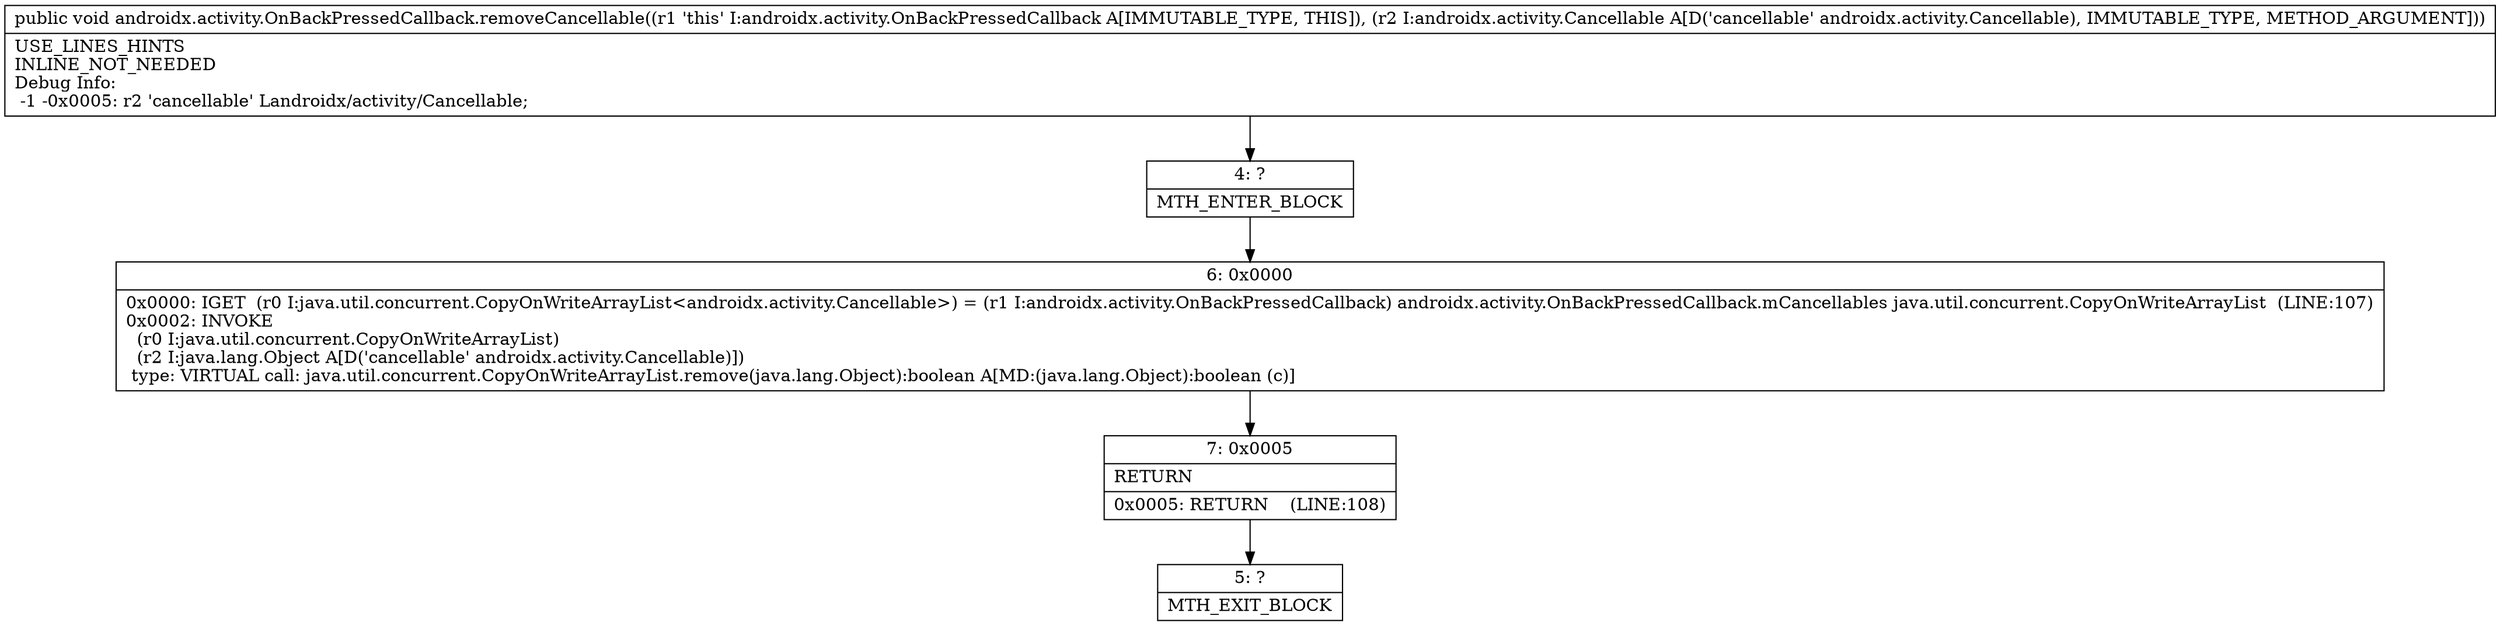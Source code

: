 digraph "CFG forandroidx.activity.OnBackPressedCallback.removeCancellable(Landroidx\/activity\/Cancellable;)V" {
Node_4 [shape=record,label="{4\:\ ?|MTH_ENTER_BLOCK\l}"];
Node_6 [shape=record,label="{6\:\ 0x0000|0x0000: IGET  (r0 I:java.util.concurrent.CopyOnWriteArrayList\<androidx.activity.Cancellable\>) = (r1 I:androidx.activity.OnBackPressedCallback) androidx.activity.OnBackPressedCallback.mCancellables java.util.concurrent.CopyOnWriteArrayList  (LINE:107)\l0x0002: INVOKE  \l  (r0 I:java.util.concurrent.CopyOnWriteArrayList)\l  (r2 I:java.lang.Object A[D('cancellable' androidx.activity.Cancellable)])\l type: VIRTUAL call: java.util.concurrent.CopyOnWriteArrayList.remove(java.lang.Object):boolean A[MD:(java.lang.Object):boolean (c)]\l}"];
Node_7 [shape=record,label="{7\:\ 0x0005|RETURN\l|0x0005: RETURN    (LINE:108)\l}"];
Node_5 [shape=record,label="{5\:\ ?|MTH_EXIT_BLOCK\l}"];
MethodNode[shape=record,label="{public void androidx.activity.OnBackPressedCallback.removeCancellable((r1 'this' I:androidx.activity.OnBackPressedCallback A[IMMUTABLE_TYPE, THIS]), (r2 I:androidx.activity.Cancellable A[D('cancellable' androidx.activity.Cancellable), IMMUTABLE_TYPE, METHOD_ARGUMENT]))  | USE_LINES_HINTS\lINLINE_NOT_NEEDED\lDebug Info:\l  \-1 \-0x0005: r2 'cancellable' Landroidx\/activity\/Cancellable;\l}"];
MethodNode -> Node_4;Node_4 -> Node_6;
Node_6 -> Node_7;
Node_7 -> Node_5;
}

